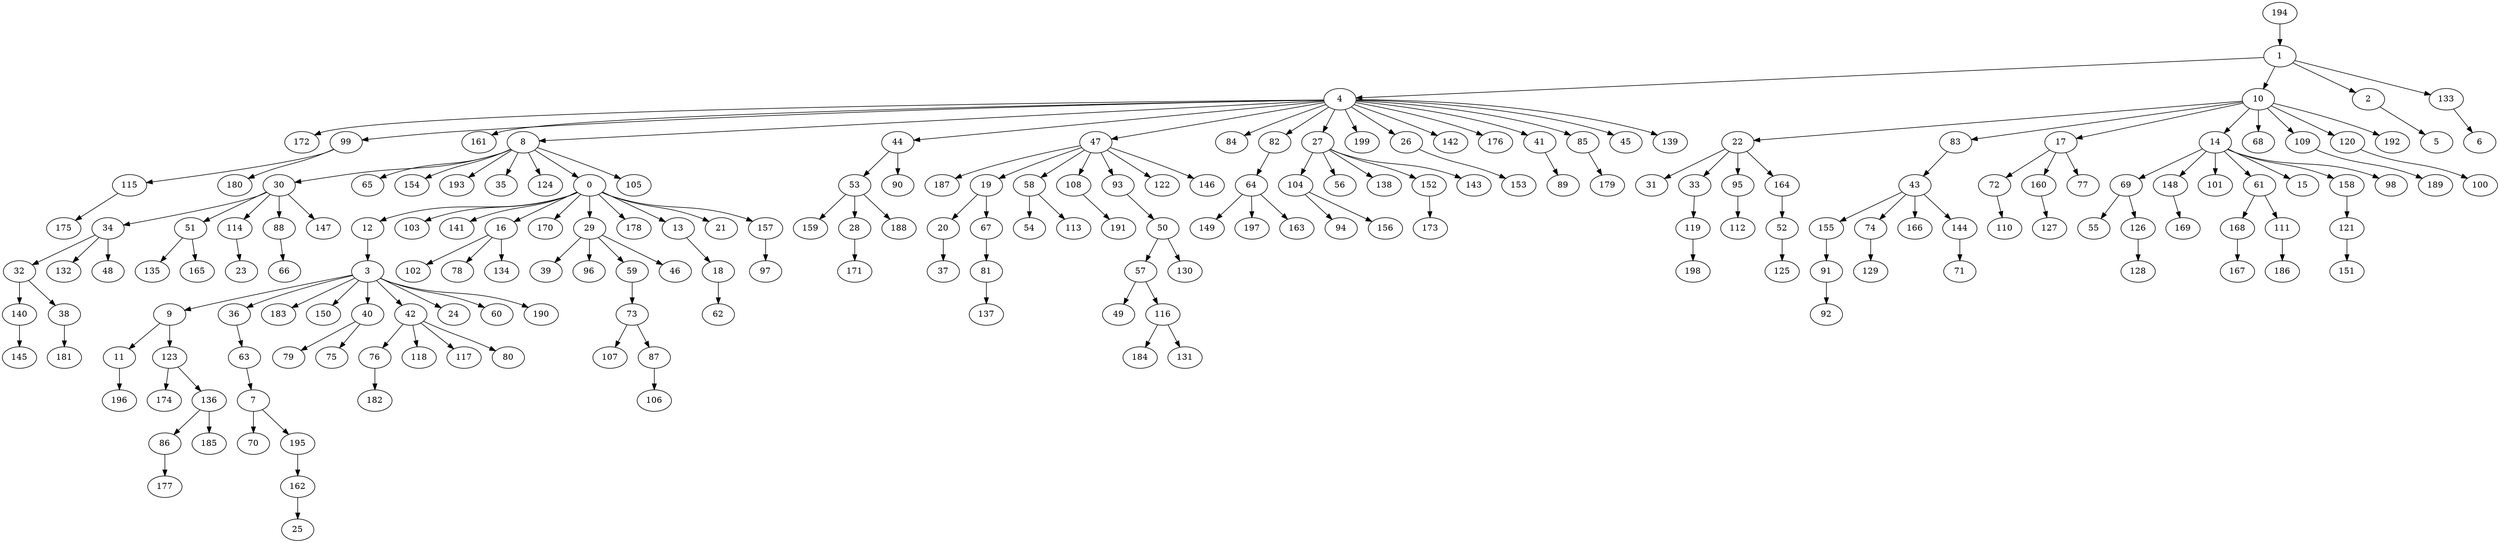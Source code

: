 digraph my_graph {
194 [label=194]
1 [label=1]
4 [label=4]
172 [label=172]
99 [label=99]
115 [label=115]
180 [label=180]
161 [label=161]
8 [label=8]
30 [label=30]
34 [label=34]
65 [label=65]
154 [label=154]
193 [label=193]
35 [label=35]
32 [label=32]
140 [label=140]
132 [label=132]
124 [label=124]
38 [label=38]
51 [label=51]
135 [label=135]
114 [label=114]
23 [label=23]
44 [label=44]
47 [label=47]
187 [label=187]
19 [label=19]
84 [label=84]
0 [label=0]
12 [label=12]
103 [label=103]
141 [label=141]
16 [label=16]
102 [label=102]
170 [label=170]
10 [label=10]
22 [label=22]
83 [label=83]
31 [label=31]
17 [label=17]
43 [label=43]
155 [label=155]
91 [label=91]
14 [label=14]
69 [label=69]
148 [label=148]
101 [label=101]
169 [label=169]
68 [label=68]
72 [label=72]
55 [label=55]
74 [label=74]
166 [label=166]
61 [label=61]
168 [label=168]
29 [label=29]
39 [label=39]
96 [label=96]
59 [label=59]
73 [label=73]
105 [label=105]
53 [label=53]
159 [label=159]
82 [label=82]
64 [label=64]
109 [label=109]
111 [label=111]
110 [label=110]
107 [label=107]
178 [label=178]
58 [label=58]
27 [label=27]
104 [label=104]
56 [label=56]
94 [label=94]
138 [label=138]
199 [label=199]
20 [label=20]
88 [label=88]
66 [label=66]
3 [label=3]
9 [label=9]
11 [label=11]
36 [label=36]
63 [label=63]
7 [label=7]
123 [label=123]
196 [label=196]
174 [label=174]
183 [label=183]
150 [label=150]
70 [label=70]
136 [label=136]
86 [label=86]
177 [label=177]
40 [label=40]
42 [label=42]
76 [label=76]
118 [label=118]
185 [label=185]
79 [label=79]
117 [label=117]
24 [label=24]
75 [label=75]
152 [label=152]
173 [label=173]
144 [label=144]
71 [label=71]
54 [label=54]
175 [label=175]
167 [label=167]
13 [label=13]
18 [label=18]
62 [label=62]
60 [label=60]
26 [label=26]
15 [label=15]
78 [label=78]
143 [label=143]
108 [label=108]
191 [label=191]
113 [label=113]
126 [label=126]
128 [label=128]
145 [label=145]
2 [label=2]
147 [label=147]
21 [label=21]
190 [label=190]
142 [label=142]
176 [label=176]
158 [label=158]
67 [label=67]
81 [label=81]
137 [label=137]
189 [label=189]
41 [label=41]
89 [label=89]
33 [label=33]
28 [label=28]
171 [label=171]
46 [label=46]
156 [label=156]
121 [label=121]
151 [label=151]
85 [label=85]
179 [label=179]
160 [label=160]
127 [label=127]
95 [label=95]
112 [label=112]
188 [label=188]
181 [label=181]
149 [label=149]
197 [label=197]
133 [label=133]
45 [label=45]
164 [label=164]
52 [label=52]
125 [label=125]
92 [label=92]
90 [label=90]
93 [label=93]
50 [label=50]
57 [label=57]
49 [label=49]
116 [label=116]
130 [label=130]
184 [label=184]
129 [label=129]
131 [label=131]
6 [label=6]
195 [label=195]
162 [label=162]
119 [label=119]
198 [label=198]
120 [label=120]
100 [label=100]
98 [label=98]
25 [label=25]
139 [label=139]
192 [label=192]
37 [label=37]
153 [label=153]
165 [label=165]
80 [label=80]
157 [label=157]
97 [label=97]
122 [label=122]
87 [label=87]
48 [label=48]
182 [label=182]
106 [label=106]
186 [label=186]
146 [label=146]
163 [label=163]
134 [label=134]
77 [label=77]
5 [label=5]
194->1
1->4
4->172
4->99
99->115
99->180
4->161
4->8
8->30
30->34
8->65
8->154
8->193
8->35
34->32
32->140
34->132
8->124
32->38
30->51
51->135
30->114
114->23
4->44
4->47
47->187
47->19
4->84
8->0
0->12
0->103
0->141
0->16
16->102
0->170
1->10
10->22
10->83
22->31
10->17
83->43
43->155
155->91
10->14
14->69
14->148
14->101
148->169
10->68
17->72
69->55
43->74
43->166
14->61
61->168
0->29
29->39
29->96
29->59
59->73
8->105
44->53
53->159
4->82
82->64
10->109
61->111
72->110
73->107
0->178
47->58
4->27
27->104
27->56
104->94
27->138
4->199
19->20
30->88
88->66
12->3
3->9
9->11
3->36
36->63
63->7
9->123
11->196
123->174
3->183
3->150
7->70
123->136
136->86
86->177
3->40
3->42
42->76
42->118
136->185
40->79
42->117
3->24
40->75
27->152
152->173
43->144
144->71
58->54
115->175
168->167
0->13
13->18
18->62
3->60
4->26
14->15
16->78
27->143
47->108
108->191
58->113
69->126
126->128
140->145
1->2
30->147
0->21
3->190
4->142
4->176
14->158
19->67
67->81
81->137
109->189
4->41
41->89
22->33
53->28
28->171
29->46
104->156
158->121
121->151
4->85
85->179
17->160
160->127
22->95
95->112
53->188
38->181
64->149
64->197
1->133
4->45
22->164
164->52
52->125
91->92
44->90
47->93
93->50
50->57
57->49
57->116
50->130
116->184
74->129
116->131
133->6
7->195
195->162
33->119
119->198
10->120
120->100
14->98
162->25
4->139
10->192
20->37
26->153
51->165
42->80
0->157
157->97
47->122
73->87
34->48
76->182
87->106
111->186
47->146
64->163
16->134
17->77
2->5
}
